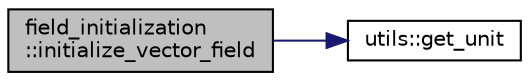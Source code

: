 digraph "field_initialization::initialize_vector_field"
{
 // LATEX_PDF_SIZE
  edge [fontname="Helvetica",fontsize="10",labelfontname="Helvetica",labelfontsize="10"];
  node [fontname="Helvetica",fontsize="10",shape=record];
  rankdir="LR";
  Node1 [label="field_initialization\l::initialize_vector_field",height=0.2,width=0.4,color="black", fillcolor="grey75", style="filled", fontcolor="black",tooltip=" "];
  Node1 -> Node2 [color="midnightblue",fontsize="10",style="solid"];
  Node2 [label="utils::get_unit",height=0.2,width=0.4,color="black", fillcolor="white", style="filled",URL="$namespaceutils.html#a4c02ab80fe8c45c48f93d44158999277",tooltip=" "];
}
